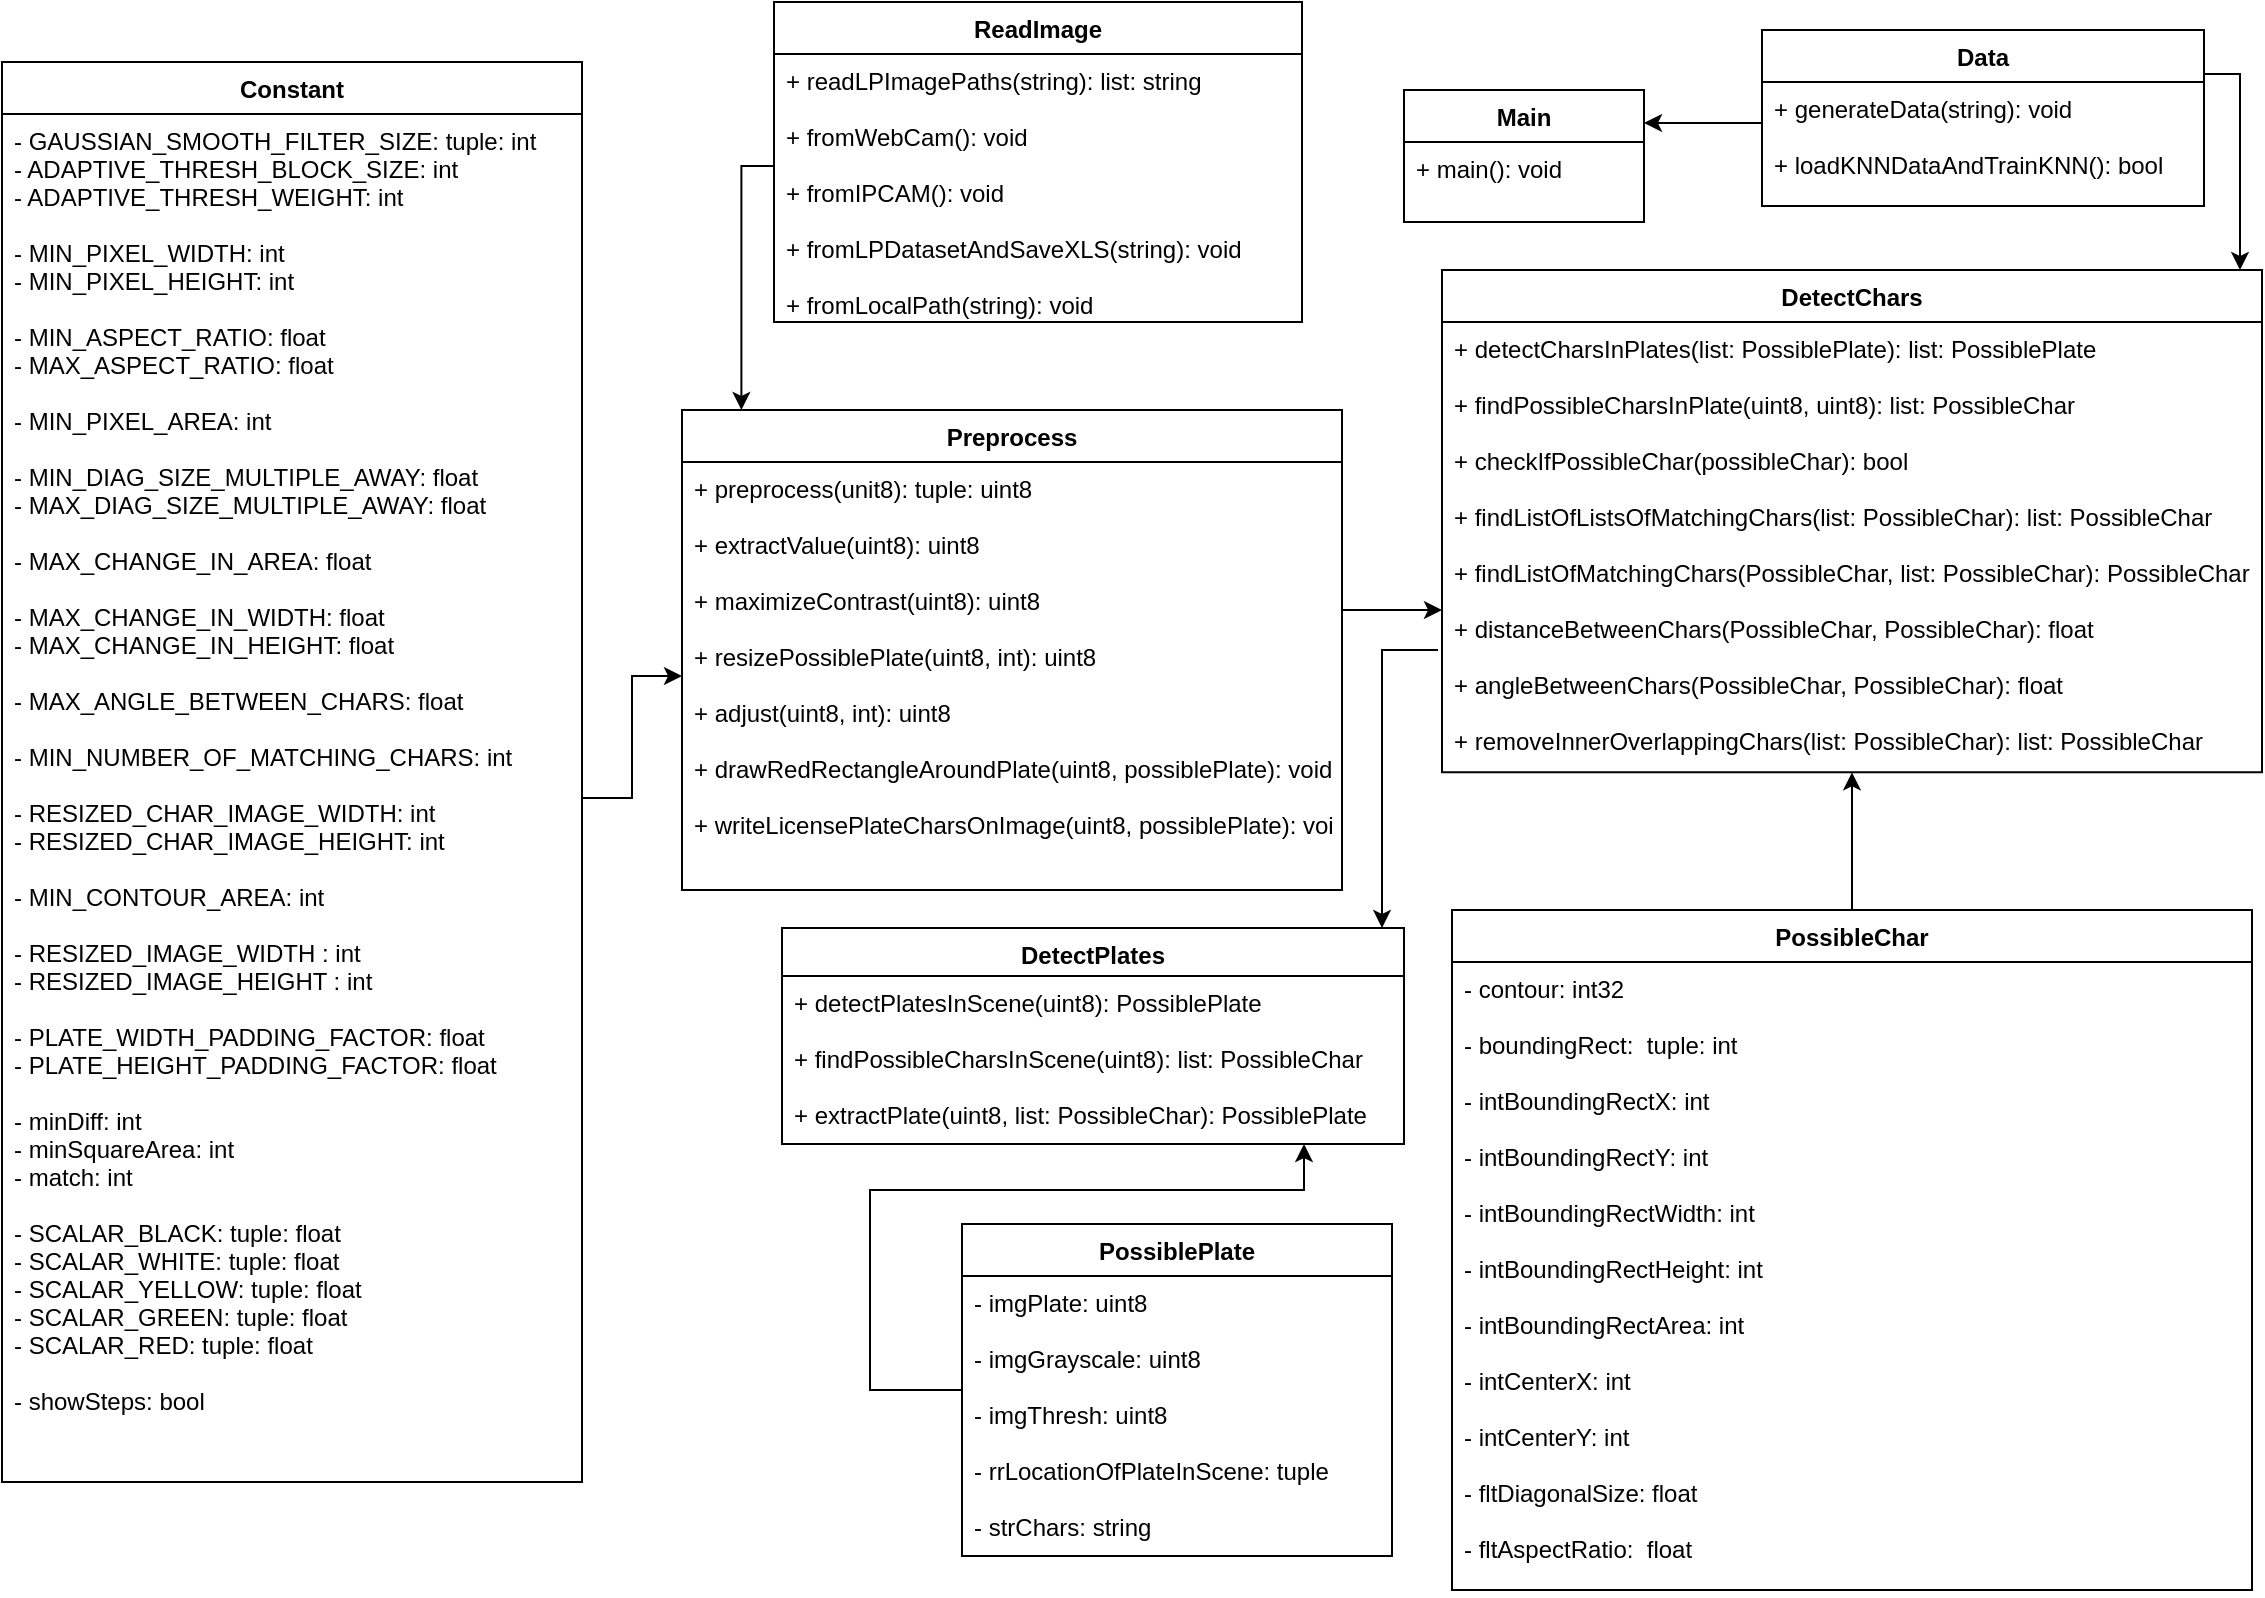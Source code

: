 <mxfile version="11.0.7" type="device"><diagram id="iiY-cButoviIIKO_mc6s" name="Page-1"><mxGraphModel dx="1483" dy="799" grid="1" gridSize="10" guides="1" tooltips="1" connect="1" arrows="1" fold="1" page="1" pageScale="1" pageWidth="1169" pageHeight="827" math="0" shadow="0"><root><mxCell id="0"/><mxCell id="1" parent="0"/><mxCell id="eoEQ0avYmJL66gwSscdJ-42" value="Main" style="swimlane;fontStyle=1;align=center;verticalAlign=top;childLayout=stackLayout;horizontal=1;startSize=26;horizontalStack=0;resizeParent=1;resizeParentMax=0;resizeLast=0;collapsible=1;marginBottom=0;" parent="1" vertex="1"><mxGeometry x="731" y="50" width="120" height="66" as="geometry"/></mxCell><mxCell id="eoEQ0avYmJL66gwSscdJ-45" value="+ main(): void&#10;&#10;" style="text;strokeColor=none;fillColor=none;align=left;verticalAlign=top;spacingLeft=4;spacingRight=4;overflow=hidden;rotatable=0;points=[[0,0.5],[1,0.5]];portConstraint=eastwest;" parent="eoEQ0avYmJL66gwSscdJ-42" vertex="1"><mxGeometry y="26" width="120" height="40" as="geometry"/></mxCell><mxCell id="eoEQ0avYmJL66gwSscdJ-71" value="" style="group" parent="1" vertex="1" connectable="0"><mxGeometry x="755" y="354" width="400" height="340" as="geometry"/></mxCell><mxCell id="eoEQ0avYmJL66gwSscdJ-75" value="" style="group" parent="eoEQ0avYmJL66gwSscdJ-71" vertex="1" connectable="0"><mxGeometry width="400" height="340" as="geometry"/></mxCell><mxCell id="eoEQ0avYmJL66gwSscdJ-26" value="PossibleChar" style="swimlane;fontStyle=1;align=center;verticalAlign=top;childLayout=stackLayout;horizontal=1;startSize=26;horizontalStack=0;resizeParent=1;resizeParentMax=0;resizeLast=0;collapsible=1;marginBottom=0;" parent="eoEQ0avYmJL66gwSscdJ-75" vertex="1"><mxGeometry y="106" width="400" height="340" as="geometry"/></mxCell><mxCell id="eoEQ0avYmJL66gwSscdJ-27" value="- contour: int32&#10;&#10;- boundingRect:  tuple: int&#10;&#10;- intBoundingRectX: int&#10;&#10;- intBoundingRectY: int&#10;&#10;- intBoundingRectWidth: int &#10;&#10;- intBoundingRectHeight: int&#10;&#10;- intBoundingRectArea: int&#10;&#10;- intCenterX: int&#10;&#10;- intCenterY: int&#10;&#10;- fltDiagonalSize: float&#10;&#10;- fltAspectRatio:  float" style="text;strokeColor=none;fillColor=none;align=left;verticalAlign=top;spacingLeft=4;spacingRight=4;overflow=hidden;rotatable=0;points=[[0,0.5],[1,0.5]];portConstraint=eastwest;" parent="eoEQ0avYmJL66gwSscdJ-26" vertex="1"><mxGeometry y="26" width="400" height="314" as="geometry"/></mxCell><mxCell id="eoEQ0avYmJL66gwSscdJ-14" value="DetectPlates" style="swimlane;fontStyle=1;align=center;verticalAlign=top;childLayout=stackLayout;horizontal=1;startSize=24;horizontalStack=0;resizeParent=1;resizeParentMax=0;resizeLast=0;collapsible=1;marginBottom=0;" parent="1" vertex="1"><mxGeometry x="420" y="469" width="311" height="108" as="geometry"/></mxCell><mxCell id="eoEQ0avYmJL66gwSscdJ-17" value="+ detectPlatesInScene(uint8): PossiblePlate&#10;&#10;+ findPossibleCharsInScene(uint8): list: PossibleChar&#10;&#10;+ extractPlate(uint8, list: PossibleChar): PossiblePlate" style="text;strokeColor=none;fillColor=none;align=left;verticalAlign=top;spacingLeft=4;spacingRight=4;overflow=hidden;rotatable=0;points=[[0,0.5],[1,0.5]];portConstraint=eastwest;" parent="eoEQ0avYmJL66gwSscdJ-14" vertex="1"><mxGeometry y="24" width="311" height="84" as="geometry"/></mxCell><mxCell id="eoEQ0avYmJL66gwSscdJ-18" value="Preprocess" style="swimlane;fontStyle=1;align=center;verticalAlign=top;childLayout=stackLayout;horizontal=1;startSize=26;horizontalStack=0;resizeParent=1;resizeParentMax=0;resizeLast=0;collapsible=1;marginBottom=0;" parent="1" vertex="1"><mxGeometry x="370" y="210" width="330" height="240" as="geometry"/></mxCell><mxCell id="eoEQ0avYmJL66gwSscdJ-21" value="+ preprocess(unit8): tuple: uint8&#10;&#10;+ extractValue(uint8): uint8&#10;&#10;+ maximizeContrast(uint8): uint8&#10;&#10;+ resizePossiblePlate(uint8, int): uint8&#10;&#10;+ adjust(uint8, int): uint8&#10;&#10;+ drawRedRectangleAroundPlate(uint8, possiblePlate): void&#10;&#10;+ writeLicensePlateCharsOnImage(uint8, possiblePlate): void" style="text;strokeColor=none;fillColor=none;align=left;verticalAlign=top;spacingLeft=4;spacingRight=4;overflow=hidden;rotatable=0;points=[[0,0.5],[1,0.5]];portConstraint=eastwest;" parent="eoEQ0avYmJL66gwSscdJ-18" vertex="1"><mxGeometry y="26" width="330" height="214" as="geometry"/></mxCell><mxCell id="ZDZam-t9jlJQwLDUwiNm-27" style="edgeStyle=orthogonalEdgeStyle;rounded=0;orthogonalLoop=1;jettySize=auto;html=1;" edge="1" parent="1" source="eoEQ0avYmJL66gwSscdJ-22" target="eoEQ0avYmJL66gwSscdJ-17"><mxGeometry relative="1" as="geometry"><mxPoint x="681" y="600" as="targetPoint"/><Array as="points"><mxPoint x="464" y="700"/><mxPoint x="464" y="600"/><mxPoint x="681" y="600"/></Array></mxGeometry></mxCell><mxCell id="eoEQ0avYmJL66gwSscdJ-22" value="PossiblePlate" style="swimlane;fontStyle=1;align=center;verticalAlign=top;childLayout=stackLayout;horizontal=1;startSize=26;horizontalStack=0;resizeParent=1;resizeParentMax=0;resizeLast=0;collapsible=1;marginBottom=0;" parent="1" vertex="1"><mxGeometry x="510" y="617" width="215" height="166" as="geometry"/></mxCell><mxCell id="eoEQ0avYmJL66gwSscdJ-23" value="- imgPlate: uint8&#10;&#10;- imgGrayscale: uint8&#10;&#10;- imgThresh: uint8&#10;&#10;- rrLocationOfPlateInScene: tuple&#10;&#10;- strChars: string" style="text;strokeColor=none;fillColor=none;align=left;verticalAlign=top;spacingLeft=4;spacingRight=4;overflow=hidden;rotatable=0;points=[[0,0.5],[1,0.5]];portConstraint=eastwest;" parent="eoEQ0avYmJL66gwSscdJ-22" vertex="1"><mxGeometry y="26" width="215" height="140" as="geometry"/></mxCell><mxCell id="ZDZam-t9jlJQwLDUwiNm-14" style="edgeStyle=orthogonalEdgeStyle;rounded=0;orthogonalLoop=1;jettySize=auto;html=1;entryX=1;entryY=0.25;entryDx=0;entryDy=0;" edge="1" parent="1" source="ZDZam-t9jlJQwLDUwiNm-1" target="eoEQ0avYmJL66gwSscdJ-42"><mxGeometry relative="1" as="geometry"><mxPoint x="879" y="30" as="targetPoint"/><Array as="points"><mxPoint x="879" y="67"/></Array></mxGeometry></mxCell><mxCell id="ZDZam-t9jlJQwLDUwiNm-21" style="edgeStyle=orthogonalEdgeStyle;rounded=0;orthogonalLoop=1;jettySize=auto;html=1;entryX=0.09;entryY=0;entryDx=0;entryDy=0;entryPerimeter=0;" edge="1" parent="1" source="ZDZam-t9jlJQwLDUwiNm-9" target="eoEQ0avYmJL66gwSscdJ-18"><mxGeometry relative="1" as="geometry"><mxPoint x="400" y="170" as="targetPoint"/><Array as="points"><mxPoint x="400" y="88"/></Array></mxGeometry></mxCell><mxCell id="ZDZam-t9jlJQwLDUwiNm-9" value="ReadImage" style="swimlane;fontStyle=1;align=center;verticalAlign=top;childLayout=stackLayout;horizontal=1;startSize=26;horizontalStack=0;resizeParent=1;resizeParentMax=0;resizeLast=0;collapsible=1;marginBottom=0;" vertex="1" parent="1"><mxGeometry x="416" y="6" width="264" height="160" as="geometry"/></mxCell><mxCell id="ZDZam-t9jlJQwLDUwiNm-12" value="+ readLPImagePaths(string): list: string&#10;&#10;+ fromWebCam(): void&#10;&#10;+ fromIPCAM(): void&#10;&#10;+ fromLPDatasetAndSaveXLS(string): void&#10;&#10;+ fromLocalPath(string): void&#10;" style="text;strokeColor=none;fillColor=none;align=left;verticalAlign=top;spacingLeft=4;spacingRight=4;overflow=hidden;rotatable=0;points=[[0,0.5],[1,0.5]];portConstraint=eastwest;" vertex="1" parent="ZDZam-t9jlJQwLDUwiNm-9"><mxGeometry y="26" width="264" height="134" as="geometry"/></mxCell><mxCell id="ZDZam-t9jlJQwLDUwiNm-18" style="edgeStyle=orthogonalEdgeStyle;rounded=0;orthogonalLoop=1;jettySize=auto;html=1;" edge="1" parent="1" source="eoEQ0avYmJL66gwSscdJ-18" target="eoEQ0avYmJL66gwSscdJ-13"><mxGeometry relative="1" as="geometry"><mxPoint x="141" y="500" as="sourcePoint"/><Array as="points"><mxPoint x="710" y="310"/><mxPoint x="710" y="310"/></Array></mxGeometry></mxCell><mxCell id="ZDZam-t9jlJQwLDUwiNm-26" style="edgeStyle=orthogonalEdgeStyle;rounded=0;orthogonalLoop=1;jettySize=auto;html=1;" edge="1" parent="1" source="eoEQ0avYmJL66gwSscdJ-26" target="eoEQ0avYmJL66gwSscdJ-13"><mxGeometry relative="1" as="geometry"><mxPoint x="800" y="350" as="targetPoint"/><Array as="points"><mxPoint x="1090" y="330"/><mxPoint x="1090" y="330"/></Array></mxGeometry></mxCell><mxCell id="ZDZam-t9jlJQwLDUwiNm-32" style="edgeStyle=orthogonalEdgeStyle;rounded=0;orthogonalLoop=1;jettySize=auto;html=1;" edge="1" parent="1" target="eoEQ0avYmJL66gwSscdJ-14"><mxGeometry relative="1" as="geometry"><mxPoint x="748" y="330" as="sourcePoint"/><mxPoint x="720" y="410" as="targetPoint"/><Array as="points"><mxPoint x="720" y="330"/></Array></mxGeometry></mxCell><mxCell id="ZDZam-t9jlJQwLDUwiNm-35" value="Constant" style="swimlane;fontStyle=1;childLayout=stackLayout;horizontal=1;startSize=26;fillColor=none;horizontalStack=0;resizeParent=1;resizeParentMax=0;resizeLast=0;collapsible=1;marginBottom=0;" vertex="1" parent="1"><mxGeometry x="30" y="36" width="290" height="710" as="geometry"/></mxCell><mxCell id="ZDZam-t9jlJQwLDUwiNm-36" value="- GAUSSIAN_SMOOTH_FILTER_SIZE: tuple: int&#10;- ADAPTIVE_THRESH_BLOCK_SIZE: int&#10;- ADAPTIVE_THRESH_WEIGHT: int&#10;&#10;- MIN_PIXEL_WIDTH: int&#10;- MIN_PIXEL_HEIGHT: int&#10;&#10;- MIN_ASPECT_RATIO: float&#10;- MAX_ASPECT_RATIO: float&#10;&#10;- MIN_PIXEL_AREA: int&#10;&#10;- MIN_DIAG_SIZE_MULTIPLE_AWAY: float&#10;- MAX_DIAG_SIZE_MULTIPLE_AWAY: float&#10;&#10;- MAX_CHANGE_IN_AREA: float&#10;&#10;- MAX_CHANGE_IN_WIDTH: float&#10;- MAX_CHANGE_IN_HEIGHT: float&#10;&#10;- MAX_ANGLE_BETWEEN_CHARS: float&#10;&#10;- MIN_NUMBER_OF_MATCHING_CHARS: int&#10;&#10;- RESIZED_CHAR_IMAGE_WIDTH: int&#10;- RESIZED_CHAR_IMAGE_HEIGHT: int&#10;&#10;- MIN_CONTOUR_AREA: int&#10;&#10;- RESIZED_IMAGE_WIDTH : int&#10;- RESIZED_IMAGE_HEIGHT : int&#10;&#10;- PLATE_WIDTH_PADDING_FACTOR: float&#10;- PLATE_HEIGHT_PADDING_FACTOR: float&#10;&#10;- minDiff: int&#10;- minSquareArea: int&#10;- match: int&#10;&#10;- SCALAR_BLACK: tuple: float&#10;- SCALAR_WHITE: tuple: float&#10;- SCALAR_YELLOW: tuple: float&#10;- SCALAR_GREEN: tuple: float&#10;- SCALAR_RED: tuple: float&#10;&#10;- showSteps: bool" style="text;strokeColor=none;fillColor=none;align=left;verticalAlign=top;spacingLeft=4;spacingRight=4;overflow=hidden;rotatable=0;points=[[0,0.5],[1,0.5]];portConstraint=eastwest;" vertex="1" parent="ZDZam-t9jlJQwLDUwiNm-35"><mxGeometry y="26" width="290" height="684" as="geometry"/></mxCell><mxCell id="eoEQ0avYmJL66gwSscdJ-10" value="DetectChars" style="swimlane;fontStyle=1;align=center;verticalAlign=top;childLayout=stackLayout;horizontal=1;startSize=26;horizontalStack=0;resizeParent=1;resizeParentMax=0;resizeLast=0;collapsible=1;marginBottom=0;" parent="1" vertex="1"><mxGeometry x="750" y="140" width="410" height="251.176" as="geometry"/></mxCell><mxCell id="eoEQ0avYmJL66gwSscdJ-13" value="+ detectCharsInPlates(list: PossiblePlate): list: PossiblePlate&#10;&#10;+ findPossibleCharsInPlate(uint8, uint8): list: PossibleChar&#10;&#10;+ checkIfPossibleChar(possibleChar): bool&#10;&#10;+ findListOfListsOfMatchingChars(list: PossibleChar): list: PossibleChar&#10;&#10;+ findListOfMatchingChars(PossibleChar, list: PossibleChar): PossibleChar&#10;&#10;+ distanceBetweenChars(PossibleChar, PossibleChar): float&#10;&#10;+ angleBetweenChars(PossibleChar, PossibleChar): float&#10;&#10;+ removeInnerOverlappingChars(list: PossibleChar): list: PossibleChar&#10;&#10;+ recognizeCharsInPlate(uint8, list: PossibleChar): string" style="text;strokeColor=none;fillColor=none;align=left;verticalAlign=top;spacingLeft=4;spacingRight=4;overflow=hidden;rotatable=0;points=[[0,0.5],[1,0.5]];portConstraint=eastwest;" parent="eoEQ0avYmJL66gwSscdJ-10" vertex="1"><mxGeometry y="26" width="410" height="225.176" as="geometry"/></mxCell><mxCell id="ZDZam-t9jlJQwLDUwiNm-1" value="Data" style="swimlane;fontStyle=1;align=center;verticalAlign=top;childLayout=stackLayout;horizontal=1;startSize=26;horizontalStack=0;resizeParent=1;resizeParentMax=0;resizeLast=0;collapsible=1;marginBottom=0;" vertex="1" parent="1"><mxGeometry x="910" y="20" width="221" height="88" as="geometry"/></mxCell><mxCell id="ZDZam-t9jlJQwLDUwiNm-4" value="+ generateData(string): void&#10;&#10;+ loadKNNDataAndTrainKNN(): bool" style="text;strokeColor=none;fillColor=none;align=left;verticalAlign=top;spacingLeft=4;spacingRight=4;overflow=hidden;rotatable=0;points=[[0,0.5],[1,0.5]];portConstraint=eastwest;" vertex="1" parent="ZDZam-t9jlJQwLDUwiNm-1"><mxGeometry y="26" width="221" height="62" as="geometry"/></mxCell><mxCell id="ZDZam-t9jlJQwLDUwiNm-16" style="edgeStyle=orthogonalEdgeStyle;rounded=0;orthogonalLoop=1;jettySize=auto;html=1;exitX=1;exitY=0.25;exitDx=0;exitDy=0;" edge="1" parent="1" source="ZDZam-t9jlJQwLDUwiNm-1" target="eoEQ0avYmJL66gwSscdJ-10"><mxGeometry relative="1" as="geometry"><mxPoint x="1009" y="80" as="sourcePoint"/><mxPoint x="889" y="-21" as="targetPoint"/><Array as="points"><mxPoint x="1149" y="42"/></Array></mxGeometry></mxCell><mxCell id="ZDZam-t9jlJQwLDUwiNm-45" style="edgeStyle=orthogonalEdgeStyle;rounded=0;orthogonalLoop=1;jettySize=auto;html=1;" edge="1" parent="1" source="ZDZam-t9jlJQwLDUwiNm-36" target="eoEQ0avYmJL66gwSscdJ-21"><mxGeometry relative="1" as="geometry"/></mxCell></root></mxGraphModel></diagram></mxfile>